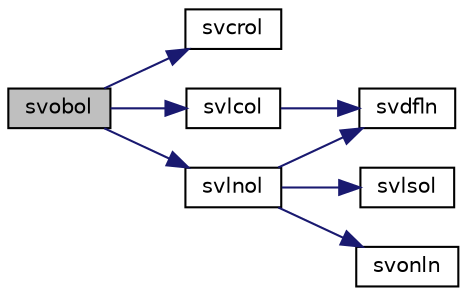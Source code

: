 digraph "svobol"
{
  edge [fontname="Helvetica",fontsize="10",labelfontname="Helvetica",labelfontsize="10"];
  node [fontname="Helvetica",fontsize="10",shape=record];
  rankdir="LR";
  Node1 [label="svobol",height=0.2,width=0.4,color="black", fillcolor="grey75", style="filled", fontcolor="black"];
  Node1 -> Node2 [color="midnightblue",fontsize="10",style="solid",fontname="Helvetica"];
  Node2 [label="svcrol",height=0.2,width=0.4,color="black", fillcolor="white", style="filled",URL="$svcrol_8f.html#ae3ea9128c4120ec5ad16f71941792cad"];
  Node1 -> Node3 [color="midnightblue",fontsize="10",style="solid",fontname="Helvetica"];
  Node3 [label="svlcol",height=0.2,width=0.4,color="black", fillcolor="white", style="filled",URL="$svlcol_8f.html#a64cc18cc52b1e39311be0888d9b10250"];
  Node3 -> Node4 [color="midnightblue",fontsize="10",style="solid",fontname="Helvetica"];
  Node4 [label="svdfln",height=0.2,width=0.4,color="black", fillcolor="white", style="filled",URL="$svdfln_8f.html#afe5a00d8f1edd401d395cd16e85baed2"];
  Node1 -> Node5 [color="midnightblue",fontsize="10",style="solid",fontname="Helvetica"];
  Node5 [label="svlnol",height=0.2,width=0.4,color="black", fillcolor="white", style="filled",URL="$svlnol_8f.html#a89a8fda3432eeb871bc3583ec018727f"];
  Node5 -> Node4 [color="midnightblue",fontsize="10",style="solid",fontname="Helvetica"];
  Node5 -> Node6 [color="midnightblue",fontsize="10",style="solid",fontname="Helvetica"];
  Node6 [label="svlsol",height=0.2,width=0.4,color="black", fillcolor="white", style="filled",URL="$svlsol_8f.html#afc46980d39a1b4628422cd9f2a5eee18"];
  Node5 -> Node7 [color="midnightblue",fontsize="10",style="solid",fontname="Helvetica"];
  Node7 [label="svonln",height=0.2,width=0.4,color="black", fillcolor="white", style="filled",URL="$svonln_8f.html#ac66e3f546019f66b6299cd8268455f8d"];
}
